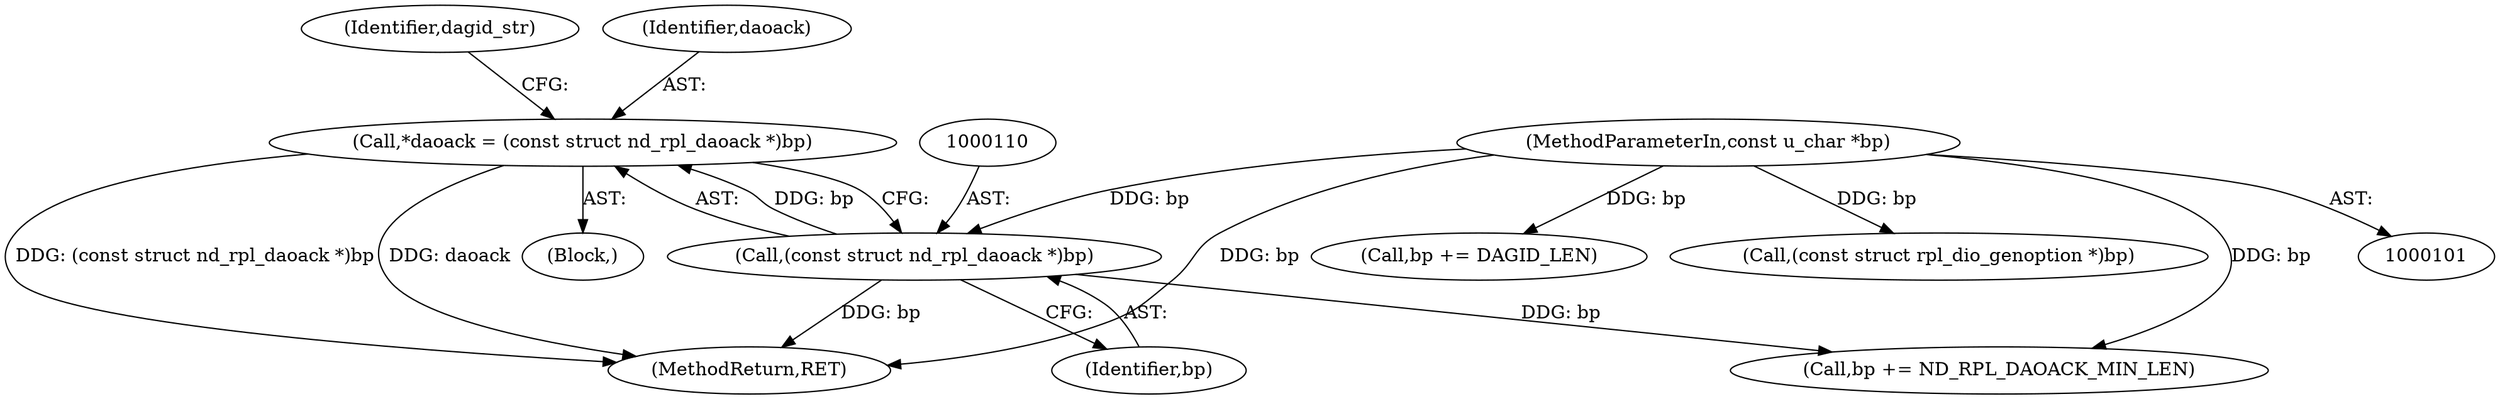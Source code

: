 digraph "0_tcpdump_d7505276842e85bfd067fa21cdb32b8a2dc3c5e4_6@pointer" {
"1000107" [label="(Call,*daoack = (const struct nd_rpl_daoack *)bp)"];
"1000109" [label="(Call,(const struct nd_rpl_daoack *)bp)"];
"1000103" [label="(MethodParameterIn,const u_char *bp)"];
"1000107" [label="(Call,*daoack = (const struct nd_rpl_daoack *)bp)"];
"1000114" [label="(Identifier,dagid_str)"];
"1000154" [label="(Call,bp += DAGID_LEN)"];
"1000188" [label="(Call,(const struct rpl_dio_genoption *)bp)"];
"1000105" [label="(Block,)"];
"1000125" [label="(Call,bp += ND_RPL_DAOACK_MIN_LEN)"];
"1000111" [label="(Identifier,bp)"];
"1000108" [label="(Identifier,daoack)"];
"1000103" [label="(MethodParameterIn,const u_char *bp)"];
"1000109" [label="(Call,(const struct nd_rpl_daoack *)bp)"];
"1000210" [label="(MethodReturn,RET)"];
"1000107" -> "1000105"  [label="AST: "];
"1000107" -> "1000109"  [label="CFG: "];
"1000108" -> "1000107"  [label="AST: "];
"1000109" -> "1000107"  [label="AST: "];
"1000114" -> "1000107"  [label="CFG: "];
"1000107" -> "1000210"  [label="DDG: daoack"];
"1000107" -> "1000210"  [label="DDG: (const struct nd_rpl_daoack *)bp"];
"1000109" -> "1000107"  [label="DDG: bp"];
"1000109" -> "1000111"  [label="CFG: "];
"1000110" -> "1000109"  [label="AST: "];
"1000111" -> "1000109"  [label="AST: "];
"1000109" -> "1000210"  [label="DDG: bp"];
"1000103" -> "1000109"  [label="DDG: bp"];
"1000109" -> "1000125"  [label="DDG: bp"];
"1000103" -> "1000101"  [label="AST: "];
"1000103" -> "1000210"  [label="DDG: bp"];
"1000103" -> "1000125"  [label="DDG: bp"];
"1000103" -> "1000154"  [label="DDG: bp"];
"1000103" -> "1000188"  [label="DDG: bp"];
}
